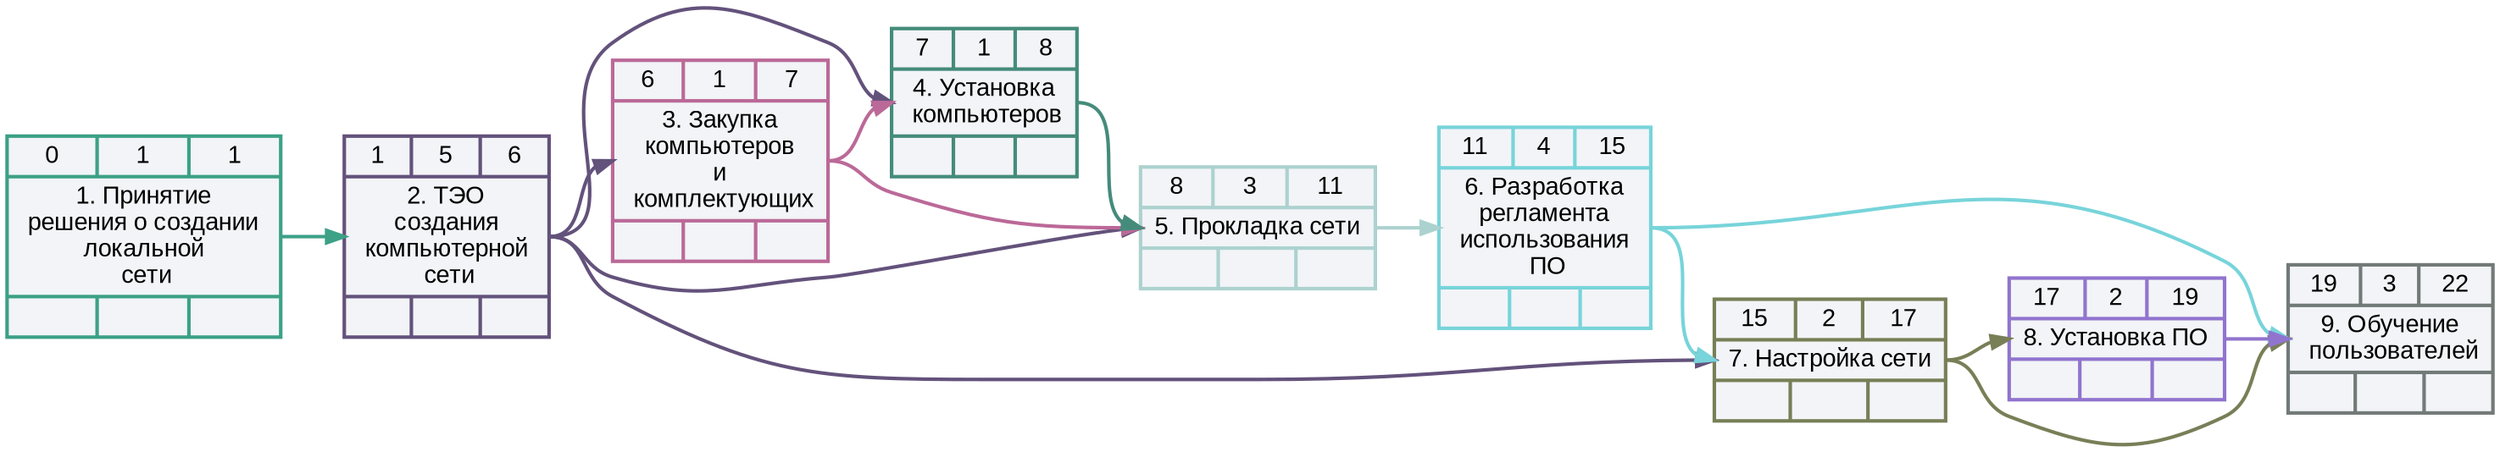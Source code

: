         digraph NetworkGraph02
        {
           //graph [charset = "utf8"]
           rankdir = LR
           layout = dot
           splines = spline
           node [style = "filled, bold", fillcolor = "#f2f4f7", fontname = "Arial"]
           edge [penwidth = 2]
           v1 [fontname = "Arial",color = "#3ca186", shape = record, label = "{ 0 | 1 | 1 } |  <mI1> 1. Принятие\n решения  о  создании \n локальной \n сети  | { |  |  }"]
   v2 [fontname = "Arial",color = "#63527b", shape = record, label = "{ 1 | 5 | 6 } |  <mI2> 2. ТЭО\n создания \n компьютерной \n сети  | { |  |  }"]
   v3 [fontname = "Arial",color = "#bb6998", shape = record, label = "{ 6 | 1 | 7 } |  <mI3> 3. Закупка\n компьютеров \n и \n комплектующих  | { |  |  }"]
   v4 [fontname = "Arial",color = "#458b7b", shape = record, label = "{ 7 | 1 | 8 } |  <mI4> 4. Установка\n компьютеров  | { |  |  }"]
   v5 [fontname = "Arial",color = "#acd2cf", shape = record, label = "{ 8 | 3 | 11 } |  <mI5> 5. Прокладка сети | { |  |  }"]
   v6 [fontname = "Arial",color = "#77d4da", shape = record, label = "{ 11 | 4 | 15 } |  <mI6> 6. Разработка\n регламента \n использования \n ПО  | { |  |  }"]
   v7 [fontname = "Arial",color = "#787f57", shape = record, label = "{ 15 | 2 | 17 } |  <mI7> 7. Настройка сети | { |  |  }"]
   v8 [fontname = "Arial",color = "#9174ce", shape = record, label = "{ 17 | 2 | 19 } |  <mI8> 8. Установка ПО | { |  |  }"]
   v9 [fontname = "Arial",color = "#727a78", shape = record, label = "{ 19 | 3 | 22 } |  <mI9> 9. Обучение\n пользователей  | { |  |  }"]
   v1:<mI1> -> v2:<mI2> [color = "#3ca186"]
   v2:<mI2> -> v3:<mI3> [color = "#63527b"]
   v2:<mI2> -> v4:<mI4> [color = "#63527b"]
   v3:<mI3> -> v4:<mI4> [color = "#bb6998"]
   v3:<mI3> -> v5:<mI5> [color = "#bb6998"]
   v2:<mI2> -> v5:<mI5> [color = "#63527b"]
   v4:<mI4> -> v5:<mI5> [color = "#458b7b"]
   v5:<mI5> -> v6:<mI6> [color = "#acd2cf"]
   v6:<mI6> -> v7:<mI7> [color = "#77d4da"]
   v2:<mI2> -> v7:<mI7> [color = "#63527b"]
   v7:<mI7> -> v8:<mI8> [color = "#787f57"]
   v6:<mI6> -> v9:<mI9> [color = "#77d4da"]
   v7:<mI7> -> v9:<mI9> [color = "#787f57"]
   v8:<mI8> -> v9:<mI9> [color = "#9174ce"]

}
